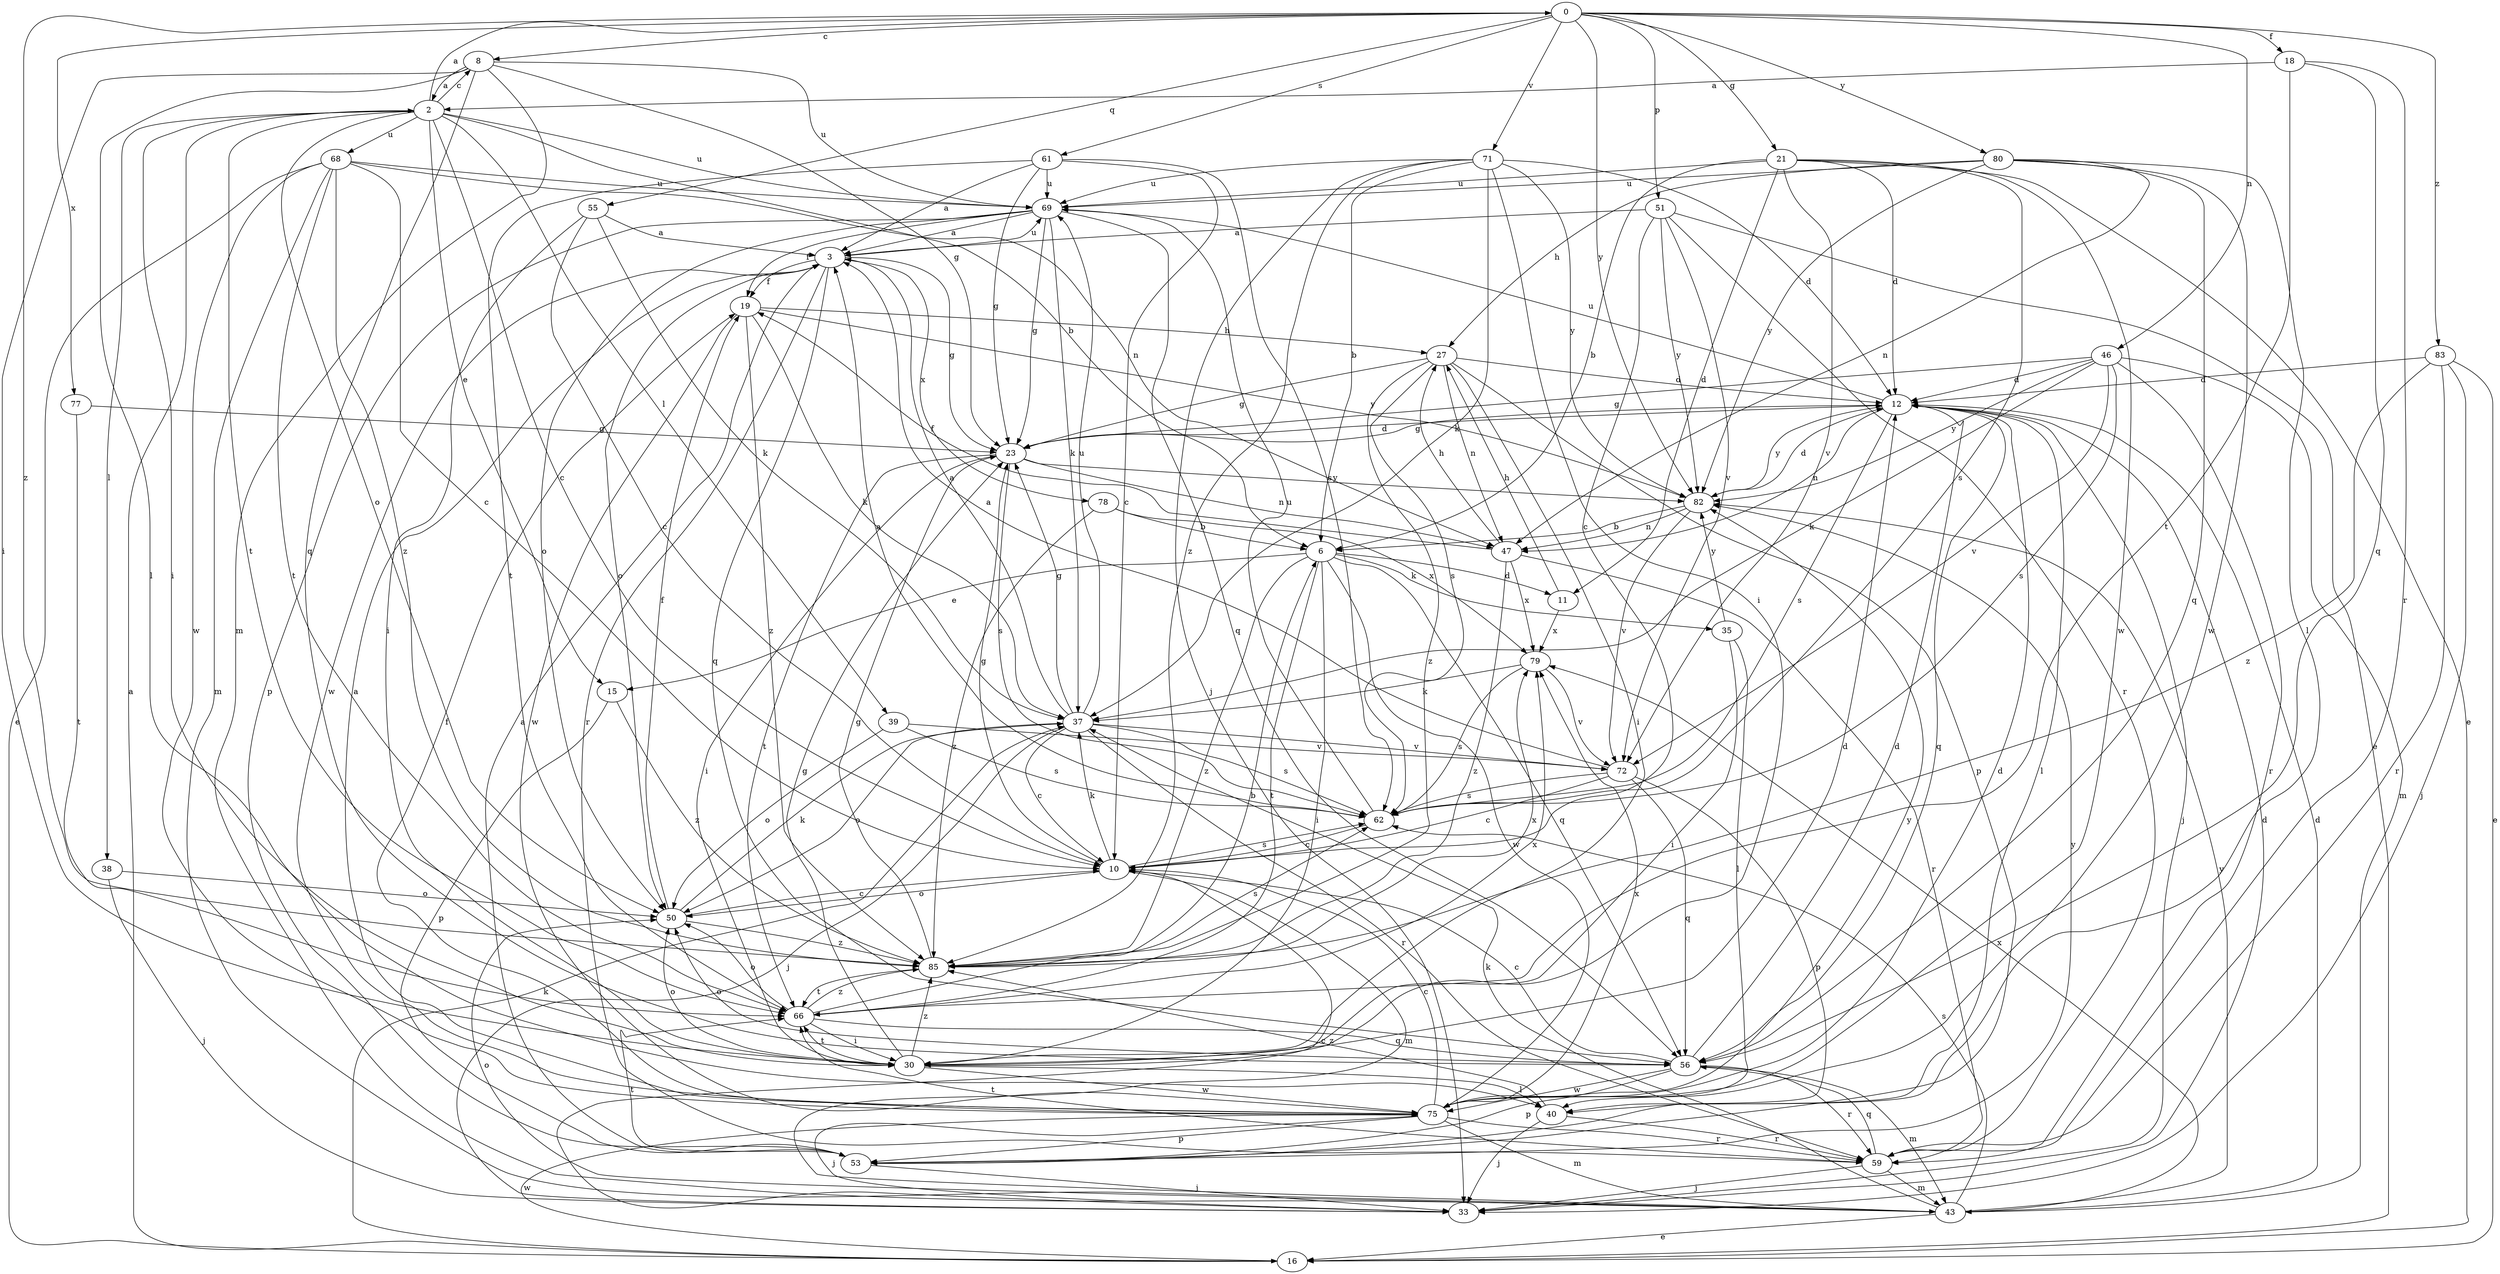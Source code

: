 strict digraph  {
0;
2;
3;
6;
8;
10;
11;
12;
15;
16;
18;
19;
21;
23;
27;
30;
33;
35;
37;
38;
39;
40;
43;
46;
47;
50;
51;
53;
55;
56;
59;
61;
62;
66;
68;
69;
71;
72;
75;
77;
78;
79;
80;
82;
83;
85;
0 -> 8  [label=c];
0 -> 18  [label=f];
0 -> 21  [label=g];
0 -> 46  [label=n];
0 -> 51  [label=p];
0 -> 55  [label=q];
0 -> 61  [label=s];
0 -> 71  [label=v];
0 -> 77  [label=x];
0 -> 80  [label=y];
0 -> 82  [label=y];
0 -> 83  [label=z];
0 -> 85  [label=z];
2 -> 0  [label=a];
2 -> 6  [label=b];
2 -> 8  [label=c];
2 -> 10  [label=c];
2 -> 15  [label=e];
2 -> 30  [label=i];
2 -> 38  [label=l];
2 -> 39  [label=l];
2 -> 50  [label=o];
2 -> 66  [label=t];
2 -> 68  [label=u];
2 -> 69  [label=u];
3 -> 19  [label=f];
3 -> 23  [label=g];
3 -> 50  [label=o];
3 -> 56  [label=q];
3 -> 59  [label=r];
3 -> 69  [label=u];
3 -> 75  [label=w];
3 -> 78  [label=x];
6 -> 11  [label=d];
6 -> 15  [label=e];
6 -> 30  [label=i];
6 -> 35  [label=k];
6 -> 56  [label=q];
6 -> 66  [label=t];
6 -> 75  [label=w];
6 -> 85  [label=z];
8 -> 2  [label=a];
8 -> 23  [label=g];
8 -> 30  [label=i];
8 -> 40  [label=l];
8 -> 43  [label=m];
8 -> 56  [label=q];
8 -> 69  [label=u];
10 -> 23  [label=g];
10 -> 37  [label=k];
10 -> 43  [label=m];
10 -> 50  [label=o];
10 -> 62  [label=s];
11 -> 27  [label=h];
11 -> 79  [label=x];
12 -> 23  [label=g];
12 -> 33  [label=j];
12 -> 40  [label=l];
12 -> 47  [label=n];
12 -> 56  [label=q];
12 -> 62  [label=s];
12 -> 69  [label=u];
12 -> 82  [label=y];
15 -> 53  [label=p];
15 -> 85  [label=z];
16 -> 2  [label=a];
16 -> 37  [label=k];
16 -> 75  [label=w];
18 -> 2  [label=a];
18 -> 56  [label=q];
18 -> 59  [label=r];
18 -> 66  [label=t];
19 -> 27  [label=h];
19 -> 37  [label=k];
19 -> 75  [label=w];
19 -> 82  [label=y];
19 -> 85  [label=z];
21 -> 6  [label=b];
21 -> 11  [label=d];
21 -> 12  [label=d];
21 -> 16  [label=e];
21 -> 62  [label=s];
21 -> 69  [label=u];
21 -> 72  [label=v];
21 -> 75  [label=w];
23 -> 12  [label=d];
23 -> 30  [label=i];
23 -> 47  [label=n];
23 -> 62  [label=s];
23 -> 66  [label=t];
23 -> 82  [label=y];
27 -> 12  [label=d];
27 -> 23  [label=g];
27 -> 30  [label=i];
27 -> 47  [label=n];
27 -> 53  [label=p];
27 -> 62  [label=s];
27 -> 85  [label=z];
30 -> 12  [label=d];
30 -> 23  [label=g];
30 -> 40  [label=l];
30 -> 50  [label=o];
30 -> 66  [label=t];
30 -> 75  [label=w];
30 -> 85  [label=z];
33 -> 10  [label=c];
33 -> 12  [label=d];
35 -> 30  [label=i];
35 -> 40  [label=l];
35 -> 82  [label=y];
37 -> 3  [label=a];
37 -> 10  [label=c];
37 -> 23  [label=g];
37 -> 33  [label=j];
37 -> 50  [label=o];
37 -> 59  [label=r];
37 -> 62  [label=s];
37 -> 69  [label=u];
37 -> 72  [label=v];
38 -> 33  [label=j];
38 -> 50  [label=o];
39 -> 50  [label=o];
39 -> 62  [label=s];
39 -> 72  [label=v];
40 -> 33  [label=j];
40 -> 59  [label=r];
40 -> 85  [label=z];
43 -> 12  [label=d];
43 -> 16  [label=e];
43 -> 37  [label=k];
43 -> 50  [label=o];
43 -> 62  [label=s];
43 -> 79  [label=x];
43 -> 82  [label=y];
46 -> 12  [label=d];
46 -> 23  [label=g];
46 -> 37  [label=k];
46 -> 43  [label=m];
46 -> 59  [label=r];
46 -> 62  [label=s];
46 -> 72  [label=v];
46 -> 82  [label=y];
47 -> 19  [label=f];
47 -> 27  [label=h];
47 -> 59  [label=r];
47 -> 79  [label=x];
47 -> 85  [label=z];
50 -> 10  [label=c];
50 -> 19  [label=f];
50 -> 37  [label=k];
50 -> 85  [label=z];
51 -> 3  [label=a];
51 -> 10  [label=c];
51 -> 16  [label=e];
51 -> 59  [label=r];
51 -> 72  [label=v];
51 -> 82  [label=y];
53 -> 3  [label=a];
53 -> 33  [label=j];
53 -> 66  [label=t];
53 -> 82  [label=y];
55 -> 3  [label=a];
55 -> 10  [label=c];
55 -> 30  [label=i];
55 -> 37  [label=k];
56 -> 10  [label=c];
56 -> 12  [label=d];
56 -> 43  [label=m];
56 -> 50  [label=o];
56 -> 53  [label=p];
56 -> 59  [label=r];
56 -> 75  [label=w];
59 -> 33  [label=j];
59 -> 43  [label=m];
59 -> 56  [label=q];
59 -> 66  [label=t];
61 -> 3  [label=a];
61 -> 10  [label=c];
61 -> 23  [label=g];
61 -> 62  [label=s];
61 -> 66  [label=t];
61 -> 69  [label=u];
62 -> 3  [label=a];
62 -> 10  [label=c];
62 -> 69  [label=u];
66 -> 6  [label=b];
66 -> 30  [label=i];
66 -> 50  [label=o];
66 -> 56  [label=q];
66 -> 79  [label=x];
66 -> 85  [label=z];
68 -> 10  [label=c];
68 -> 16  [label=e];
68 -> 43  [label=m];
68 -> 47  [label=n];
68 -> 66  [label=t];
68 -> 69  [label=u];
68 -> 75  [label=w];
68 -> 85  [label=z];
69 -> 3  [label=a];
69 -> 19  [label=f];
69 -> 23  [label=g];
69 -> 37  [label=k];
69 -> 50  [label=o];
69 -> 53  [label=p];
69 -> 56  [label=q];
71 -> 6  [label=b];
71 -> 12  [label=d];
71 -> 30  [label=i];
71 -> 33  [label=j];
71 -> 37  [label=k];
71 -> 69  [label=u];
71 -> 82  [label=y];
71 -> 85  [label=z];
72 -> 3  [label=a];
72 -> 10  [label=c];
72 -> 53  [label=p];
72 -> 56  [label=q];
72 -> 62  [label=s];
75 -> 3  [label=a];
75 -> 10  [label=c];
75 -> 12  [label=d];
75 -> 19  [label=f];
75 -> 33  [label=j];
75 -> 43  [label=m];
75 -> 53  [label=p];
75 -> 59  [label=r];
75 -> 79  [label=x];
75 -> 82  [label=y];
77 -> 23  [label=g];
77 -> 66  [label=t];
78 -> 6  [label=b];
78 -> 79  [label=x];
78 -> 85  [label=z];
79 -> 37  [label=k];
79 -> 62  [label=s];
79 -> 72  [label=v];
80 -> 27  [label=h];
80 -> 40  [label=l];
80 -> 47  [label=n];
80 -> 56  [label=q];
80 -> 69  [label=u];
80 -> 75  [label=w];
80 -> 82  [label=y];
82 -> 6  [label=b];
82 -> 12  [label=d];
82 -> 47  [label=n];
82 -> 72  [label=v];
83 -> 12  [label=d];
83 -> 16  [label=e];
83 -> 33  [label=j];
83 -> 59  [label=r];
83 -> 85  [label=z];
85 -> 23  [label=g];
85 -> 62  [label=s];
85 -> 66  [label=t];
85 -> 79  [label=x];
}
